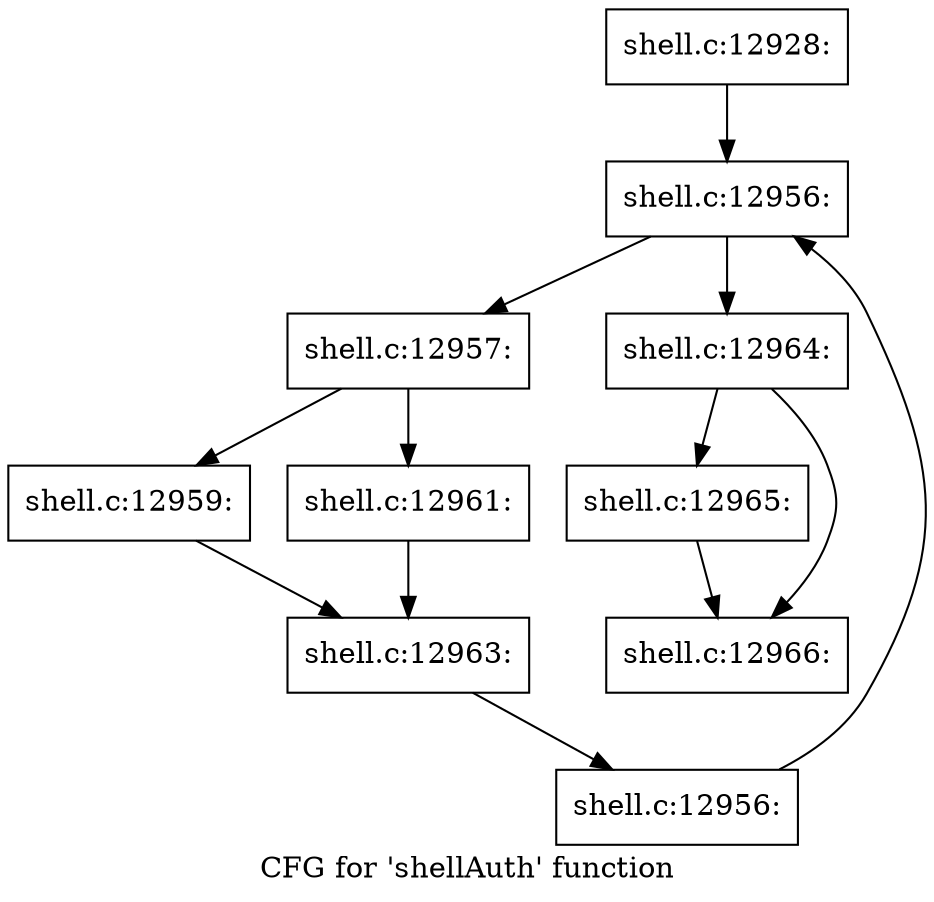 digraph "CFG for 'shellAuth' function" {
	label="CFG for 'shellAuth' function";

	Node0x5602770c8700 [shape=record,label="{shell.c:12928:}"];
	Node0x5602770c8700 -> Node0x5602770d5410;
	Node0x5602770d5410 [shape=record,label="{shell.c:12956:}"];
	Node0x5602770d5410 -> Node0x5602770d5630;
	Node0x5602770d5410 -> Node0x5602770d5260;
	Node0x5602770d5630 [shape=record,label="{shell.c:12957:}"];
	Node0x5602770d5630 -> Node0x5602770d5cf0;
	Node0x5602770d5630 -> Node0x5602770d5d90;
	Node0x5602770d5cf0 [shape=record,label="{shell.c:12959:}"];
	Node0x5602770d5cf0 -> Node0x5602770d5d40;
	Node0x5602770d5d90 [shape=record,label="{shell.c:12961:}"];
	Node0x5602770d5d90 -> Node0x5602770d5d40;
	Node0x5602770d5d40 [shape=record,label="{shell.c:12963:}"];
	Node0x5602770d5d40 -> Node0x5602770d55a0;
	Node0x5602770d55a0 [shape=record,label="{shell.c:12956:}"];
	Node0x5602770d55a0 -> Node0x5602770d5410;
	Node0x5602770d5260 [shape=record,label="{shell.c:12964:}"];
	Node0x5602770d5260 -> Node0x5602770d74e0;
	Node0x5602770d5260 -> Node0x5602770d7530;
	Node0x5602770d74e0 [shape=record,label="{shell.c:12965:}"];
	Node0x5602770d74e0 -> Node0x5602770d7530;
	Node0x5602770d7530 [shape=record,label="{shell.c:12966:}"];
}
